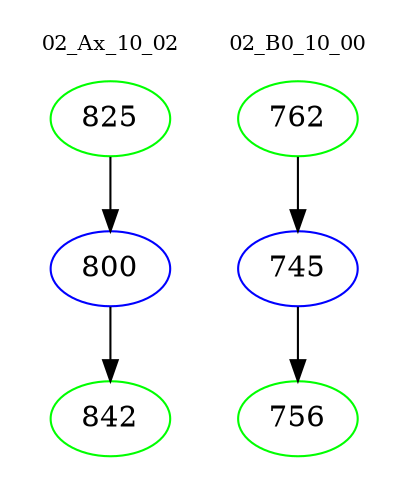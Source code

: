 digraph{
subgraph cluster_0 {
color = white
label = "02_Ax_10_02";
fontsize=10;
T0_825 [label="825", color="green"]
T0_825 -> T0_800 [color="black"]
T0_800 [label="800", color="blue"]
T0_800 -> T0_842 [color="black"]
T0_842 [label="842", color="green"]
}
subgraph cluster_1 {
color = white
label = "02_B0_10_00";
fontsize=10;
T1_762 [label="762", color="green"]
T1_762 -> T1_745 [color="black"]
T1_745 [label="745", color="blue"]
T1_745 -> T1_756 [color="black"]
T1_756 [label="756", color="green"]
}
}
